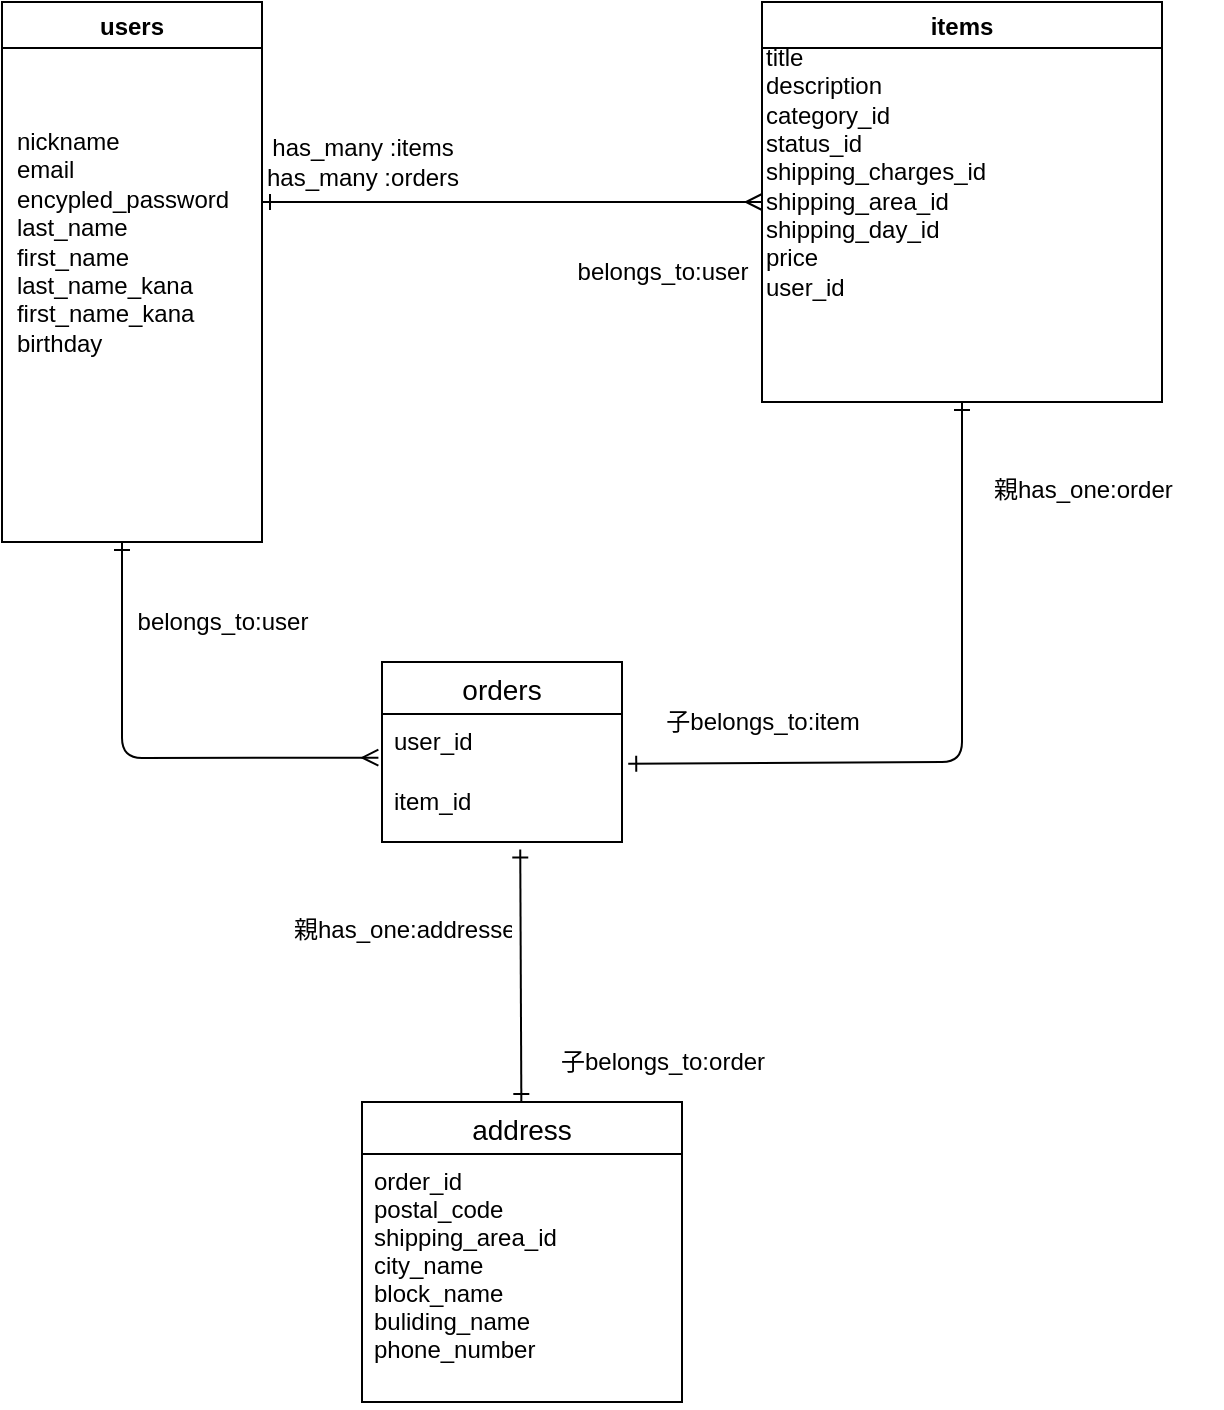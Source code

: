 <mxfile>
    <diagram id="1JlXUcEA9N3EgkqYeCAI" name="ページ1">
        <mxGraphModel dx="629" dy="331" grid="1" gridSize="10" guides="1" tooltips="1" connect="1" arrows="1" fold="1" page="1" pageScale="1" pageWidth="827" pageHeight="1169" math="0" shadow="0">
            <root>
                <mxCell id="0"/>
                <mxCell id="1" parent="0"/>
                <mxCell id="32" style="edgeStyle=none;html=1;entryX=0;entryY=0.5;entryDx=0;entryDy=0;endArrow=ERmany;endFill=0;startArrow=ERone;startFill=0;" edge="1" parent="1" target="13">
                    <mxGeometry relative="1" as="geometry">
                        <mxPoint x="150" y="440" as="sourcePoint"/>
                    </mxGeometry>
                </mxCell>
                <mxCell id="37" style="edgeStyle=none;html=1;entryX=-0.015;entryY=0.728;entryDx=0;entryDy=0;entryPerimeter=0;startArrow=ERone;startFill=0;endArrow=ERmany;endFill=0;" edge="1" parent="1" target="35">
                    <mxGeometry relative="1" as="geometry">
                        <mxPoint x="80" y="610" as="sourcePoint"/>
                        <Array as="points">
                            <mxPoint x="80" y="718"/>
                        </Array>
                    </mxGeometry>
                </mxCell>
                <mxCell id="11" value="users" style="swimlane;" parent="1" vertex="1">
                    <mxGeometry x="20" y="340" width="130" height="270" as="geometry"/>
                </mxCell>
                <mxCell id="12" value="&lt;div style=&quot;text-align: left&quot;&gt;&lt;span&gt;nickname&lt;/span&gt;&lt;/div&gt;&lt;div style=&quot;text-align: left&quot;&gt;&lt;span&gt;email&lt;/span&gt;&lt;/div&gt;&lt;div style=&quot;text-align: left&quot;&gt;&lt;span&gt;encypled_password&lt;/span&gt;&lt;/div&gt;&lt;div style=&quot;text-align: left&quot;&gt;&lt;span&gt;last_name&lt;/span&gt;&lt;/div&gt;&lt;div style=&quot;text-align: left&quot;&gt;&lt;span&gt;first_name&lt;/span&gt;&lt;/div&gt;&lt;div style=&quot;text-align: left&quot;&gt;&lt;span&gt;last_name_kana&lt;/span&gt;&lt;/div&gt;&lt;div style=&quot;text-align: left&quot;&gt;&lt;span&gt;first_name_kana&lt;/span&gt;&lt;/div&gt;&lt;div style=&quot;text-align: left&quot;&gt;&lt;span&gt;birthday&lt;/span&gt;&lt;/div&gt;" style="text;html=1;align=center;verticalAlign=middle;resizable=0;points=[];autosize=1;strokeColor=none;fillColor=none;" parent="11" vertex="1">
                    <mxGeometry y="60" width="120" height="120" as="geometry"/>
                </mxCell>
                <mxCell id="13" value="items" style="swimlane;" parent="1" vertex="1">
                    <mxGeometry x="400" y="340" width="200" height="200" as="geometry"/>
                </mxCell>
                <mxCell id="14" value="title&lt;br&gt;description&lt;br&gt;category_id&lt;br&gt;status_id&lt;br&gt;shipping_charges_id&lt;br&gt;shipping_area_id&lt;br&gt;shipping_day_id&lt;br&gt;price&lt;br&gt;user_id" style="text;html=1;align=left;verticalAlign=middle;resizable=0;points=[];autosize=1;strokeColor=none;fillColor=none;" parent="13" vertex="1">
                    <mxGeometry y="20" width="130" height="130" as="geometry"/>
                </mxCell>
                <mxCell id="33" value="orders" style="swimlane;fontStyle=0;childLayout=stackLayout;horizontal=1;startSize=26;horizontalStack=0;resizeParent=1;resizeParentMax=0;resizeLast=0;collapsible=1;marginBottom=0;align=center;fontSize=14;" vertex="1" parent="1">
                    <mxGeometry x="210" y="670" width="120" height="90" as="geometry"/>
                </mxCell>
                <mxCell id="35" value="user_id" style="text;strokeColor=none;fillColor=none;spacingLeft=4;spacingRight=4;overflow=hidden;rotatable=0;points=[[0,0.5],[1,0.5]];portConstraint=eastwest;fontSize=12;" vertex="1" parent="33">
                    <mxGeometry y="26" width="120" height="30" as="geometry"/>
                </mxCell>
                <mxCell id="36" value="item_id" style="text;strokeColor=none;fillColor=none;spacingLeft=4;spacingRight=4;overflow=hidden;rotatable=0;points=[[0,0.5],[1,0.5]];portConstraint=eastwest;fontSize=12;" vertex="1" parent="33">
                    <mxGeometry y="56" width="120" height="34" as="geometry"/>
                </mxCell>
                <mxCell id="39" style="edgeStyle=none;html=1;startArrow=ERone;startFill=0;endArrow=ERone;endFill=0;exitX=1.026;exitY=0.829;exitDx=0;exitDy=0;exitPerimeter=0;entryX=0.5;entryY=1;entryDx=0;entryDy=0;" edge="1" parent="1" source="35" target="13">
                    <mxGeometry relative="1" as="geometry">
                        <mxPoint x="520" y="610" as="targetPoint"/>
                        <mxPoint x="410" y="720" as="sourcePoint"/>
                        <Array as="points">
                            <mxPoint x="500" y="720"/>
                        </Array>
                    </mxGeometry>
                </mxCell>
                <mxCell id="41" value="親has_one:order&#10;" style="text;strokeColor=none;fillColor=none;spacingLeft=4;spacingRight=4;overflow=hidden;rotatable=0;points=[[0,0.5],[1,0.5]];portConstraint=eastwest;fontSize=12;" vertex="1" parent="1">
                    <mxGeometry x="510" y="570" width="120" height="30" as="geometry"/>
                </mxCell>
                <mxCell id="42" value="子belongs_to:item&lt;br&gt;" style="text;html=1;align=center;verticalAlign=middle;resizable=0;points=[];autosize=1;strokeColor=none;fillColor=none;" vertex="1" parent="1">
                    <mxGeometry x="345" y="690" width="110" height="20" as="geometry"/>
                </mxCell>
                <mxCell id="44" value="has_many :items&lt;br&gt;has_many :orders" style="text;html=1;align=center;verticalAlign=middle;resizable=0;points=[];autosize=1;strokeColor=none;fillColor=none;" vertex="1" parent="1">
                    <mxGeometry x="145" y="405" width="110" height="30" as="geometry"/>
                </mxCell>
                <mxCell id="45" value="belongs_to:user&lt;br&gt;" style="text;html=1;align=center;verticalAlign=middle;resizable=0;points=[];autosize=1;strokeColor=none;fillColor=none;" vertex="1" parent="1">
                    <mxGeometry x="80" y="640" width="100" height="20" as="geometry"/>
                </mxCell>
                <mxCell id="46" value="belongs_to:user&lt;br&gt;" style="text;html=1;align=center;verticalAlign=middle;resizable=0;points=[];autosize=1;strokeColor=none;fillColor=none;" vertex="1" parent="1">
                    <mxGeometry x="300" y="465" width="100" height="20" as="geometry"/>
                </mxCell>
                <mxCell id="58" style="edgeStyle=none;html=1;entryX=0.576;entryY=1.111;entryDx=0;entryDy=0;entryPerimeter=0;startArrow=ERone;startFill=0;endArrow=ERone;endFill=0;" edge="1" parent="1" source="54" target="36">
                    <mxGeometry relative="1" as="geometry"/>
                </mxCell>
                <mxCell id="54" value="address" style="swimlane;fontStyle=0;childLayout=stackLayout;horizontal=1;startSize=26;horizontalStack=0;resizeParent=1;resizeParentMax=0;resizeLast=0;collapsible=1;marginBottom=0;align=center;fontSize=14;" vertex="1" parent="1">
                    <mxGeometry x="200" y="890" width="160" height="150" as="geometry"/>
                </mxCell>
                <mxCell id="56" value="order_id&#10;postal_code&#10;shipping_area_id&#10;city_name&#10;block_name&#10;buliding_name&#10;phone_number" style="text;strokeColor=none;fillColor=none;spacingLeft=4;spacingRight=4;overflow=hidden;rotatable=0;points=[[0,0.5],[1,0.5]];portConstraint=eastwest;fontSize=12;" vertex="1" parent="54">
                    <mxGeometry y="26" width="160" height="124" as="geometry"/>
                </mxCell>
                <mxCell id="60" value="子belongs_to:order" style="text;html=1;align=center;verticalAlign=middle;resizable=0;points=[];autosize=1;strokeColor=none;fillColor=none;" vertex="1" parent="1">
                    <mxGeometry x="290" y="860" width="120" height="20" as="geometry"/>
                </mxCell>
                <mxCell id="61" value="親has_one:addresses&#10;" style="text;strokeColor=none;fillColor=none;spacingLeft=4;spacingRight=4;overflow=hidden;rotatable=0;points=[[0,0.5],[1,0.5]];portConstraint=eastwest;fontSize=12;" vertex="1" parent="1">
                    <mxGeometry x="160" y="790" width="120" height="30" as="geometry"/>
                </mxCell>
            </root>
        </mxGraphModel>
    </diagram>
</mxfile>